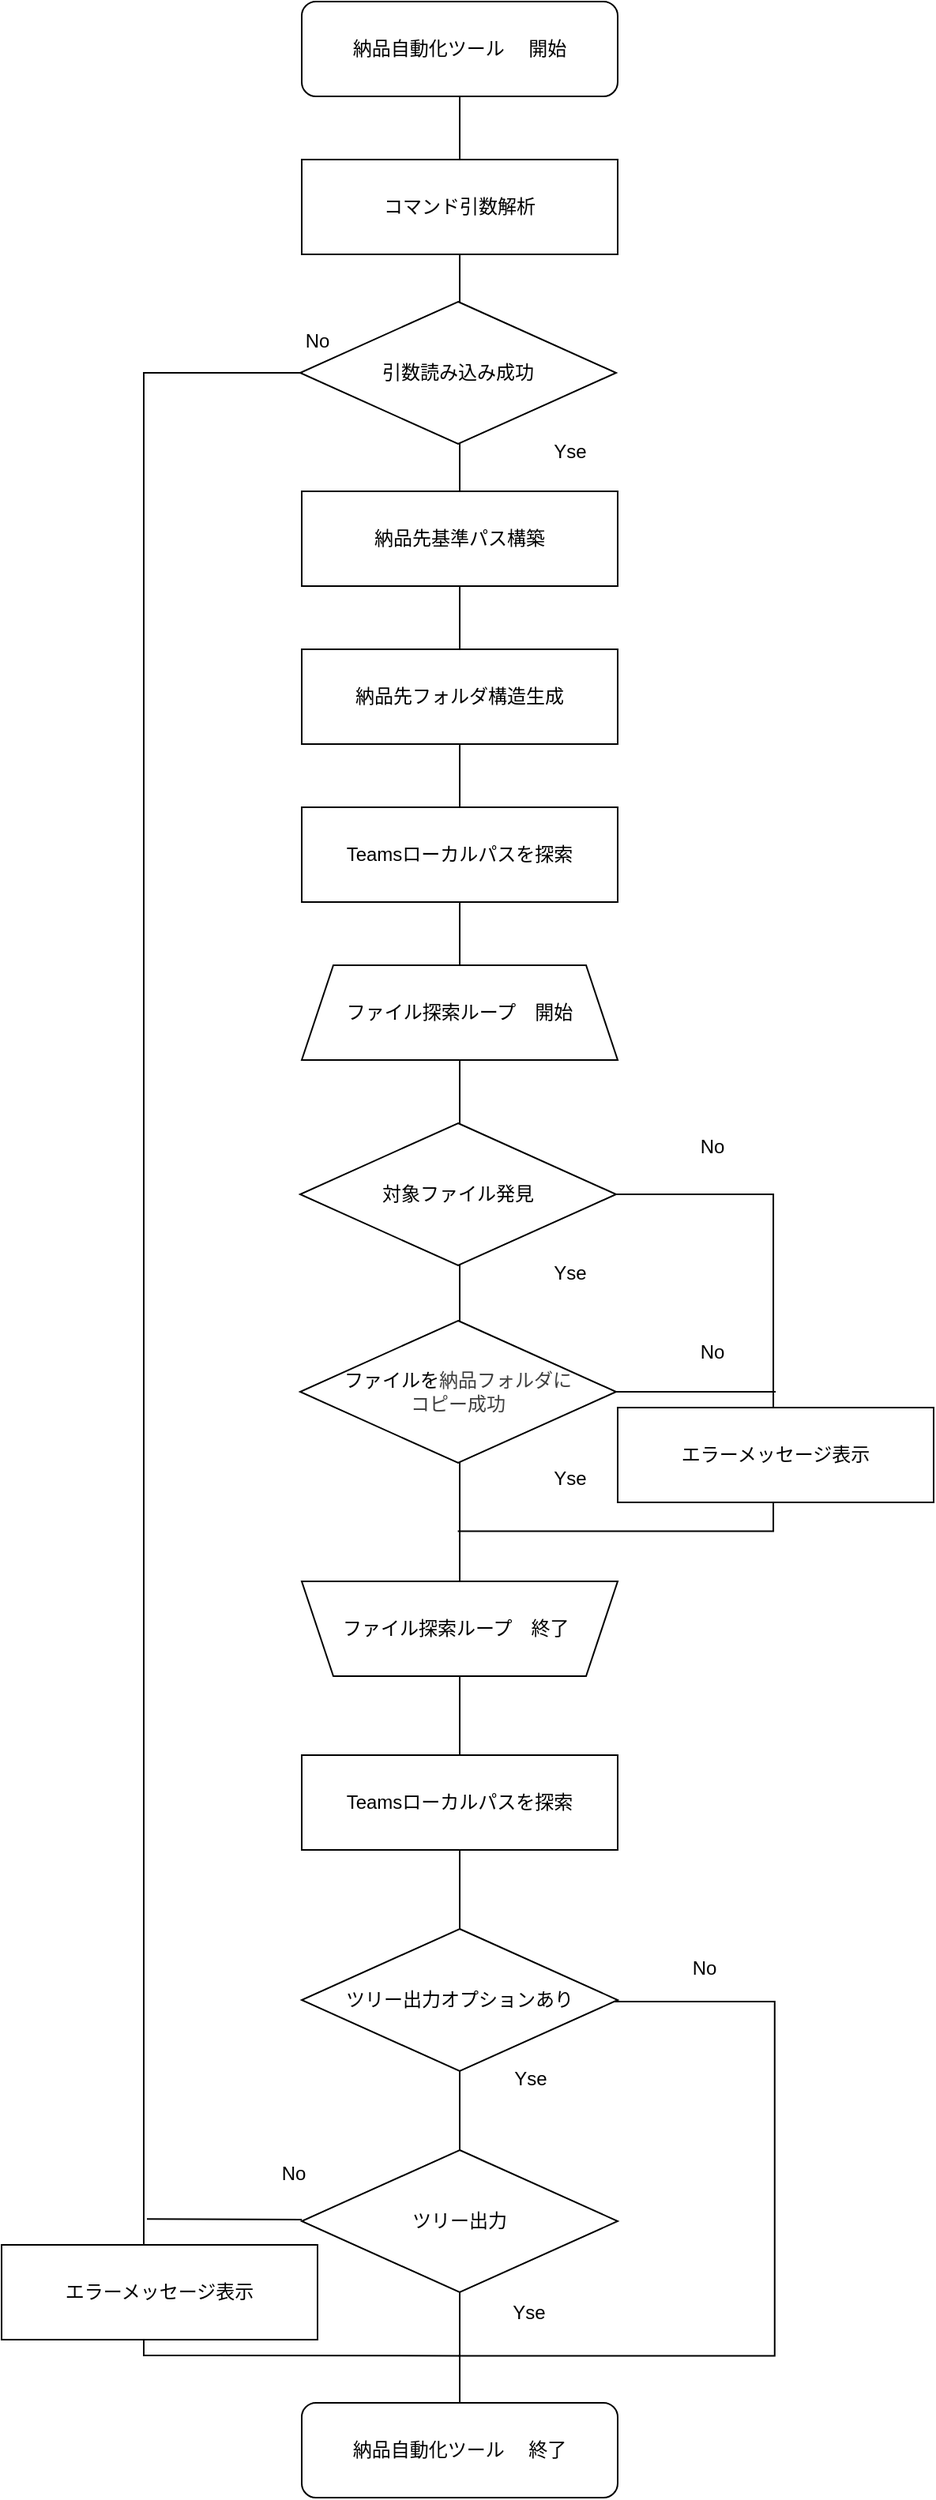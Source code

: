 <mxfile>
    <diagram id="5KguWczJvEx9j2RqB4Og" name="ページ1">
        <mxGraphModel dx="1484" dy="667" grid="1" gridSize="10" guides="1" tooltips="1" connect="1" arrows="1" fold="1" page="1" pageScale="1" pageWidth="827" pageHeight="1169" math="0" shadow="0">
            <root>
                <mxCell id="0"/>
                <mxCell id="1" parent="0"/>
                <mxCell id="62" value="" style="group" vertex="1" connectable="0" parent="1">
                    <mxGeometry y="220" width="300" height="1290" as="geometry"/>
                </mxCell>
                <mxCell id="42" value="" style="group" vertex="1" connectable="0" parent="62">
                    <mxGeometry width="300" height="1290" as="geometry"/>
                </mxCell>
                <mxCell id="11" value="Yse" style="text;html=1;align=center;verticalAlign=middle;whiteSpace=wrap;rounded=0;" vertex="1" parent="42">
                    <mxGeometry x="239.554" y="70" width="60.446" height="30" as="geometry"/>
                </mxCell>
                <mxCell id="15" value="No" style="text;html=1;align=center;verticalAlign=middle;whiteSpace=wrap;rounded=0;" vertex="1" parent="42">
                    <mxGeometry x="80.454" width="60.446" height="30" as="geometry"/>
                </mxCell>
                <mxCell id="64" value="" style="group" vertex="1" connectable="0" parent="42">
                    <mxGeometry y="35" width="142.48" height="1255" as="geometry"/>
                </mxCell>
                <mxCell id="63" value="" style="endArrow=none;html=1;exitX=0.014;exitY=0.928;exitDx=0;exitDy=0;exitPerimeter=0;" edge="1" parent="64">
                    <mxGeometry width="50" height="50" relative="1" as="geometry">
                        <mxPoint x="1.995" y="1168.64" as="sourcePoint"/>
                        <mxPoint x="100" y="1169" as="targetPoint"/>
                    </mxGeometry>
                </mxCell>
                <mxCell id="68" value="" style="group" vertex="1" connectable="0" parent="64">
                    <mxGeometry x="-90" width="232.48" height="1255" as="geometry"/>
                </mxCell>
                <mxCell id="9" value="" style="shape=partialRectangle;whiteSpace=wrap;html=1;bottom=0;right=0;fillColor=none;rotation=0;" vertex="1" parent="68">
                    <mxGeometry x="90" width="142.48" height="1255" as="geometry"/>
                </mxCell>
                <mxCell id="65" value="エラーメッセージ表示" style="rounded=0;whiteSpace=wrap;html=1;" vertex="1" parent="68">
                    <mxGeometry y="1185" width="200" height="60" as="geometry"/>
                </mxCell>
                <mxCell id="60" value="" style="group" vertex="1" connectable="0" parent="1">
                    <mxGeometry x="199.815" y="1250" width="199.57" height="260.195" as="geometry"/>
                </mxCell>
                <mxCell id="49" value="" style="shape=partialRectangle;whiteSpace=wrap;html=1;bottom=1;right=1;left=1;top=0;fillColor=none;routingCenterX=-0.5;rotation=-90;" vertex="1" parent="60">
                    <mxGeometry x="-12.305" y="48.32" width="224.18" height="199.57" as="geometry"/>
                </mxCell>
                <mxCell id="50" value="No" style="text;html=1;align=center;verticalAlign=middle;whiteSpace=wrap;rounded=0;" vertex="1" parent="60">
                    <mxGeometry x="140.068" width="30.117" height="30.001" as="geometry"/>
                </mxCell>
                <mxCell id="51" value="Yse" style="text;html=1;align=center;verticalAlign=middle;whiteSpace=wrap;rounded=0;" vertex="1" parent="60">
                    <mxGeometry x="30.182" y="70.004" width="30.117" height="30.001" as="geometry"/>
                </mxCell>
                <mxCell id="44" value="" style="group" vertex="1" connectable="0" parent="1">
                    <mxGeometry x="199.305" y="730" width="300.695" height="258.255" as="geometry"/>
                </mxCell>
                <mxCell id="40" value="" style="group" vertex="1" connectable="0" parent="44">
                    <mxGeometry width="300.695" height="258.255" as="geometry"/>
                </mxCell>
                <mxCell id="20" value="No" style="text;html=1;align=center;verticalAlign=middle;whiteSpace=wrap;rounded=0;" vertex="1" parent="40">
                    <mxGeometry x="130.695" width="60" height="30" as="geometry"/>
                </mxCell>
                <mxCell id="23" value="Yse" style="text;html=1;align=center;verticalAlign=middle;whiteSpace=wrap;rounded=0;" vertex="1" parent="40">
                    <mxGeometry x="40.695" y="210" width="60" height="30" as="geometry"/>
                </mxCell>
                <mxCell id="24" value="No" style="text;html=1;align=center;verticalAlign=middle;whiteSpace=wrap;rounded=0;" vertex="1" parent="40">
                    <mxGeometry x="130.695" y="130" width="60" height="30" as="geometry"/>
                </mxCell>
                <mxCell id="67" value="" style="group" vertex="1" connectable="0" parent="40">
                    <mxGeometry x="2.842e-14" y="45.005" width="300.695" height="213.25" as="geometry"/>
                </mxCell>
                <mxCell id="35" value="" style="shape=partialRectangle;whiteSpace=wrap;html=1;bottom=1;right=1;left=1;top=0;fillColor=none;routingCenterX=-0.5;rotation=-90;" vertex="1" parent="67">
                    <mxGeometry x="-7.015" y="7.015" width="213.25" height="199.22" as="geometry"/>
                </mxCell>
                <mxCell id="66" value="エラーメッセージ表示" style="rounded=0;whiteSpace=wrap;html=1;" vertex="1" parent="67">
                    <mxGeometry x="100.695" y="134.995" width="200" height="60" as="geometry"/>
                </mxCell>
                <mxCell id="43" value="" style="endArrow=none;html=1;entryX=1;entryY=0.5;entryDx=0;entryDy=0;" edge="1" parent="44" target="22">
                    <mxGeometry width="50" height="50" relative="1" as="geometry">
                        <mxPoint x="200.695" y="170" as="sourcePoint"/>
                        <mxPoint x="-79.305" y="110" as="targetPoint"/>
                    </mxGeometry>
                </mxCell>
                <mxCell id="28" value="" style="endArrow=none;html=1;entryX=0.5;entryY=1;entryDx=0;entryDy=0;" edge="1" parent="1" source="7" target="2">
                    <mxGeometry width="50" height="50" relative="1" as="geometry">
                        <mxPoint x="200" y="1120" as="sourcePoint"/>
                        <mxPoint x="510" y="330" as="targetPoint"/>
                    </mxGeometry>
                </mxCell>
                <mxCell id="7" value="納品自動化ツール　 終了" style="rounded=1;whiteSpace=wrap;html=1;" vertex="1" parent="1">
                    <mxGeometry x="100" y="1540" width="200" height="60" as="geometry"/>
                </mxCell>
                <mxCell id="19" value="Yse" style="text;html=1;align=center;verticalAlign=middle;whiteSpace=wrap;rounded=0;" vertex="1" parent="1">
                    <mxGeometry x="240" y="810" width="60" height="30" as="geometry"/>
                </mxCell>
                <mxCell id="21" value="Teamsローカルパスを探索" style="rounded=0;whiteSpace=wrap;html=1;" vertex="1" parent="1">
                    <mxGeometry x="100" y="1130" width="200" height="60" as="geometry"/>
                </mxCell>
                <mxCell id="37" value="" style="group" vertex="1" connectable="0" parent="1">
                    <mxGeometry x="100" y="1020" width="200" height="60" as="geometry"/>
                </mxCell>
                <mxCell id="5" value="" style="shape=trapezoid;perimeter=trapezoidPerimeter;whiteSpace=wrap;html=1;fixedSize=1;rotation=-180;" vertex="1" parent="37">
                    <mxGeometry width="200" height="60" as="geometry"/>
                </mxCell>
                <mxCell id="36" value="&lt;span style=&quot;color: rgb(0, 0, 0); text-align: center;&quot;&gt;ファイル探索ループ　終了&lt;/span&gt;" style="text;strokeColor=none;fillColor=none;align=left;verticalAlign=middle;spacingLeft=4;spacingRight=4;overflow=hidden;points=[[0,0.5],[1,0.5]];portConstraint=eastwest;rotatable=0;whiteSpace=wrap;html=1;" vertex="1" parent="37">
                    <mxGeometry x="20" width="160" height="60" as="geometry"/>
                </mxCell>
                <mxCell id="39" value="" style="group" vertex="1" connectable="0" parent="1">
                    <mxGeometry x="99" y="20" width="201" height="925" as="geometry"/>
                </mxCell>
                <mxCell id="2" value="納品自動化ツール　 開始" style="rounded=1;whiteSpace=wrap;html=1;" vertex="1" parent="39">
                    <mxGeometry x="1" width="200" height="60" as="geometry"/>
                </mxCell>
                <mxCell id="3" value="納品先基準パス構築" style="rounded=0;whiteSpace=wrap;html=1;" vertex="1" parent="39">
                    <mxGeometry x="1" y="310" width="200" height="60" as="geometry"/>
                </mxCell>
                <mxCell id="4" value="ファイル探索ループ　開始" style="shape=trapezoid;perimeter=trapezoidPerimeter;whiteSpace=wrap;html=1;fixedSize=1;" vertex="1" parent="39">
                    <mxGeometry x="1" y="610" width="200" height="60" as="geometry"/>
                </mxCell>
                <mxCell id="8" value="コマンド引数解析" style="rounded=0;whiteSpace=wrap;html=1;" vertex="1" parent="39">
                    <mxGeometry x="1" y="100" width="200" height="60" as="geometry"/>
                </mxCell>
                <mxCell id="13" value="引数読み込み成功" style="rhombus;whiteSpace=wrap;html=1;" vertex="1" parent="39">
                    <mxGeometry y="190" width="200" height="90" as="geometry"/>
                </mxCell>
                <mxCell id="16" value="納品先フォルダ構造生成" style="rounded=0;whiteSpace=wrap;html=1;" vertex="1" parent="39">
                    <mxGeometry x="1" y="410" width="200" height="60" as="geometry"/>
                </mxCell>
                <mxCell id="17" value="Teamsローカルパスを探索" style="rounded=0;whiteSpace=wrap;html=1;" vertex="1" parent="39">
                    <mxGeometry x="1" y="510" width="200" height="60" as="geometry"/>
                </mxCell>
                <mxCell id="18" value="対象ファイル発見" style="rhombus;whiteSpace=wrap;html=1;" vertex="1" parent="39">
                    <mxGeometry y="710" width="200" height="90" as="geometry"/>
                </mxCell>
                <mxCell id="22" value="ファイルを&lt;span style=&quot;color: rgb(63, 63, 63); background-color: transparent;&quot;&gt;納品フォルダに&lt;/span&gt;&lt;div&gt;&lt;span style=&quot;color: rgb(63, 63, 63); background-color: transparent;&quot;&gt;コピー成功&lt;/span&gt;&lt;/div&gt;" style="rhombus;whiteSpace=wrap;html=1;" vertex="1" parent="39">
                    <mxGeometry y="835" width="200" height="90" as="geometry"/>
                </mxCell>
                <mxCell id="46" value="ツリー出力オプションあり" style="rhombus;whiteSpace=wrap;html=1;" vertex="1" parent="1">
                    <mxGeometry x="100" y="1240" width="200" height="90" as="geometry"/>
                </mxCell>
                <mxCell id="57" value="ツリー出力" style="rhombus;whiteSpace=wrap;html=1;" vertex="1" parent="1">
                    <mxGeometry x="100" y="1380" width="200" height="90" as="geometry"/>
                </mxCell>
                <mxCell id="58" value="No" style="text;html=1;align=center;verticalAlign=middle;whiteSpace=wrap;rounded=0;" vertex="1" parent="1">
                    <mxGeometry x="80.003" y="1380.0" width="30.117" height="30.001" as="geometry"/>
                </mxCell>
                <mxCell id="59" value="Yse" style="text;html=1;align=center;verticalAlign=middle;whiteSpace=wrap;rounded=0;" vertex="1" parent="1">
                    <mxGeometry x="228.917" y="1467.894" width="30.117" height="30.001" as="geometry"/>
                </mxCell>
                <mxCell id="61" value="" style="endArrow=none;html=1;exitX=0;exitY=1;exitDx=0;exitDy=0;entryX=0;entryY=0;entryDx=0;entryDy=0;" edge="1" parent="1" source="9" target="49">
                    <mxGeometry width="50" height="50" relative="1" as="geometry">
                        <mxPoint x="100" y="1470" as="sourcePoint"/>
                        <mxPoint x="150" y="1420" as="targetPoint"/>
                    </mxGeometry>
                </mxCell>
            </root>
        </mxGraphModel>
    </diagram>
</mxfile>